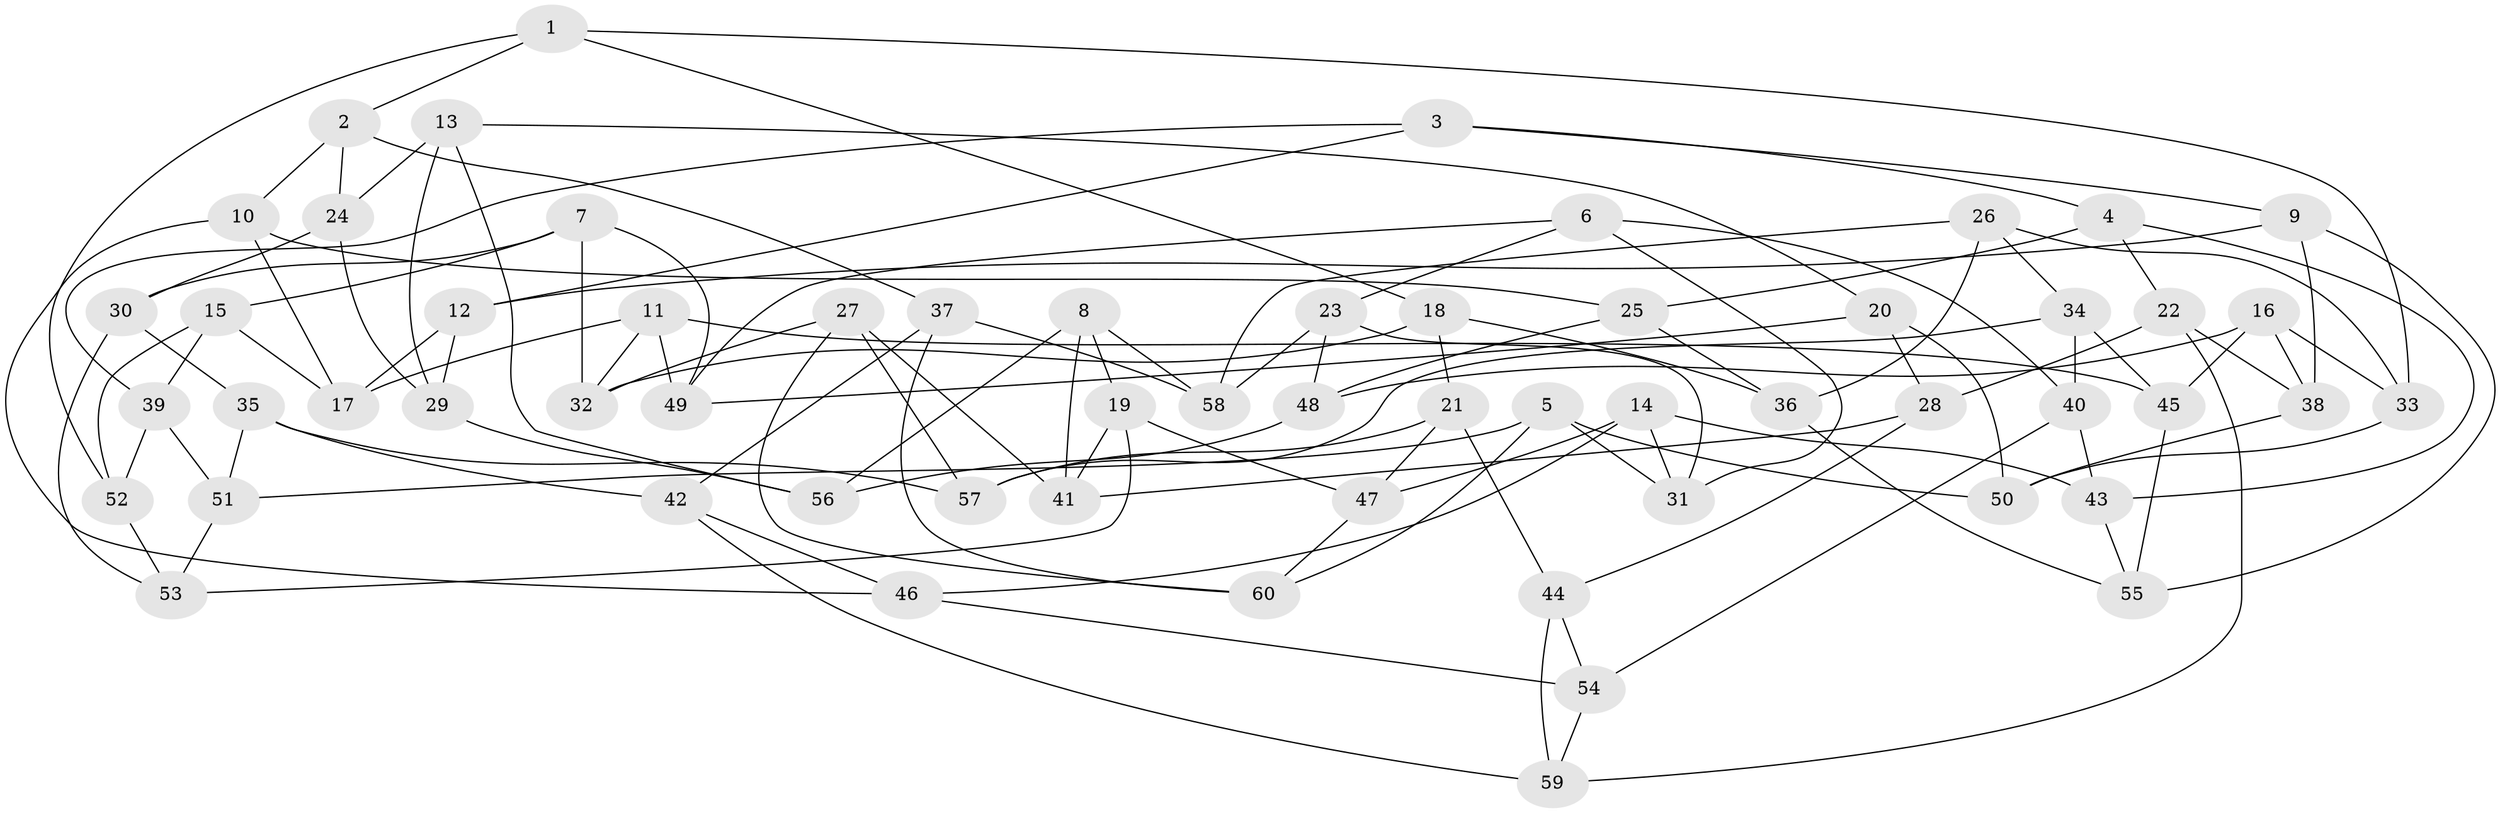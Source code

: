 // coarse degree distribution, {4: 0.23333333333333334, 5: 0.5, 3: 0.06666666666666667, 6: 0.16666666666666666, 7: 0.03333333333333333}
// Generated by graph-tools (version 1.1) at 2025/38/03/04/25 23:38:19]
// undirected, 60 vertices, 120 edges
graph export_dot {
  node [color=gray90,style=filled];
  1;
  2;
  3;
  4;
  5;
  6;
  7;
  8;
  9;
  10;
  11;
  12;
  13;
  14;
  15;
  16;
  17;
  18;
  19;
  20;
  21;
  22;
  23;
  24;
  25;
  26;
  27;
  28;
  29;
  30;
  31;
  32;
  33;
  34;
  35;
  36;
  37;
  38;
  39;
  40;
  41;
  42;
  43;
  44;
  45;
  46;
  47;
  48;
  49;
  50;
  51;
  52;
  53;
  54;
  55;
  56;
  57;
  58;
  59;
  60;
  1 -- 18;
  1 -- 33;
  1 -- 2;
  1 -- 52;
  2 -- 37;
  2 -- 24;
  2 -- 10;
  3 -- 12;
  3 -- 4;
  3 -- 39;
  3 -- 9;
  4 -- 25;
  4 -- 43;
  4 -- 22;
  5 -- 60;
  5 -- 51;
  5 -- 31;
  5 -- 50;
  6 -- 40;
  6 -- 31;
  6 -- 23;
  6 -- 49;
  7 -- 15;
  7 -- 32;
  7 -- 30;
  7 -- 49;
  8 -- 41;
  8 -- 56;
  8 -- 58;
  8 -- 19;
  9 -- 55;
  9 -- 12;
  9 -- 38;
  10 -- 46;
  10 -- 25;
  10 -- 17;
  11 -- 32;
  11 -- 45;
  11 -- 17;
  11 -- 49;
  12 -- 17;
  12 -- 29;
  13 -- 20;
  13 -- 24;
  13 -- 29;
  13 -- 56;
  14 -- 31;
  14 -- 47;
  14 -- 43;
  14 -- 46;
  15 -- 17;
  15 -- 52;
  15 -- 39;
  16 -- 33;
  16 -- 48;
  16 -- 38;
  16 -- 45;
  18 -- 32;
  18 -- 36;
  18 -- 21;
  19 -- 41;
  19 -- 47;
  19 -- 53;
  20 -- 28;
  20 -- 49;
  20 -- 50;
  21 -- 57;
  21 -- 47;
  21 -- 44;
  22 -- 59;
  22 -- 28;
  22 -- 38;
  23 -- 48;
  23 -- 31;
  23 -- 58;
  24 -- 30;
  24 -- 29;
  25 -- 48;
  25 -- 36;
  26 -- 36;
  26 -- 58;
  26 -- 34;
  26 -- 33;
  27 -- 41;
  27 -- 32;
  27 -- 57;
  27 -- 60;
  28 -- 41;
  28 -- 44;
  29 -- 56;
  30 -- 53;
  30 -- 35;
  33 -- 50;
  34 -- 45;
  34 -- 57;
  34 -- 40;
  35 -- 42;
  35 -- 57;
  35 -- 51;
  36 -- 55;
  37 -- 42;
  37 -- 58;
  37 -- 60;
  38 -- 50;
  39 -- 52;
  39 -- 51;
  40 -- 54;
  40 -- 43;
  42 -- 46;
  42 -- 59;
  43 -- 55;
  44 -- 59;
  44 -- 54;
  45 -- 55;
  46 -- 54;
  47 -- 60;
  48 -- 56;
  51 -- 53;
  52 -- 53;
  54 -- 59;
}
